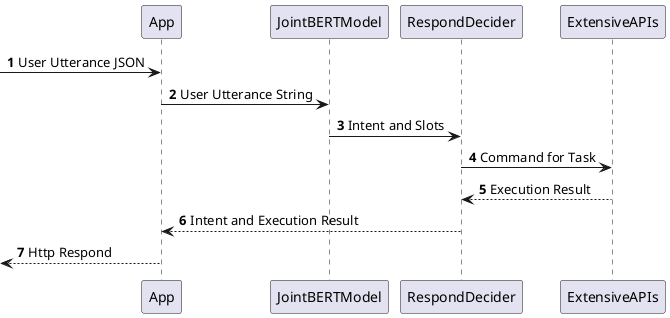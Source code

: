 @startuml
'https://plantuml.com/sequence-diagram

autonumber

->App: User Utterance JSON
App -> JointBERTModel: User Utterance String

JointBERTModel -> RespondDecider: Intent and Slots
RespondDecider -> ExtensiveAPIs: Command for Task
ExtensiveAPIs --> RespondDecider: Execution Result
RespondDecider --> App: Intent and Execution Result
<--App : Http Respond
@enduml